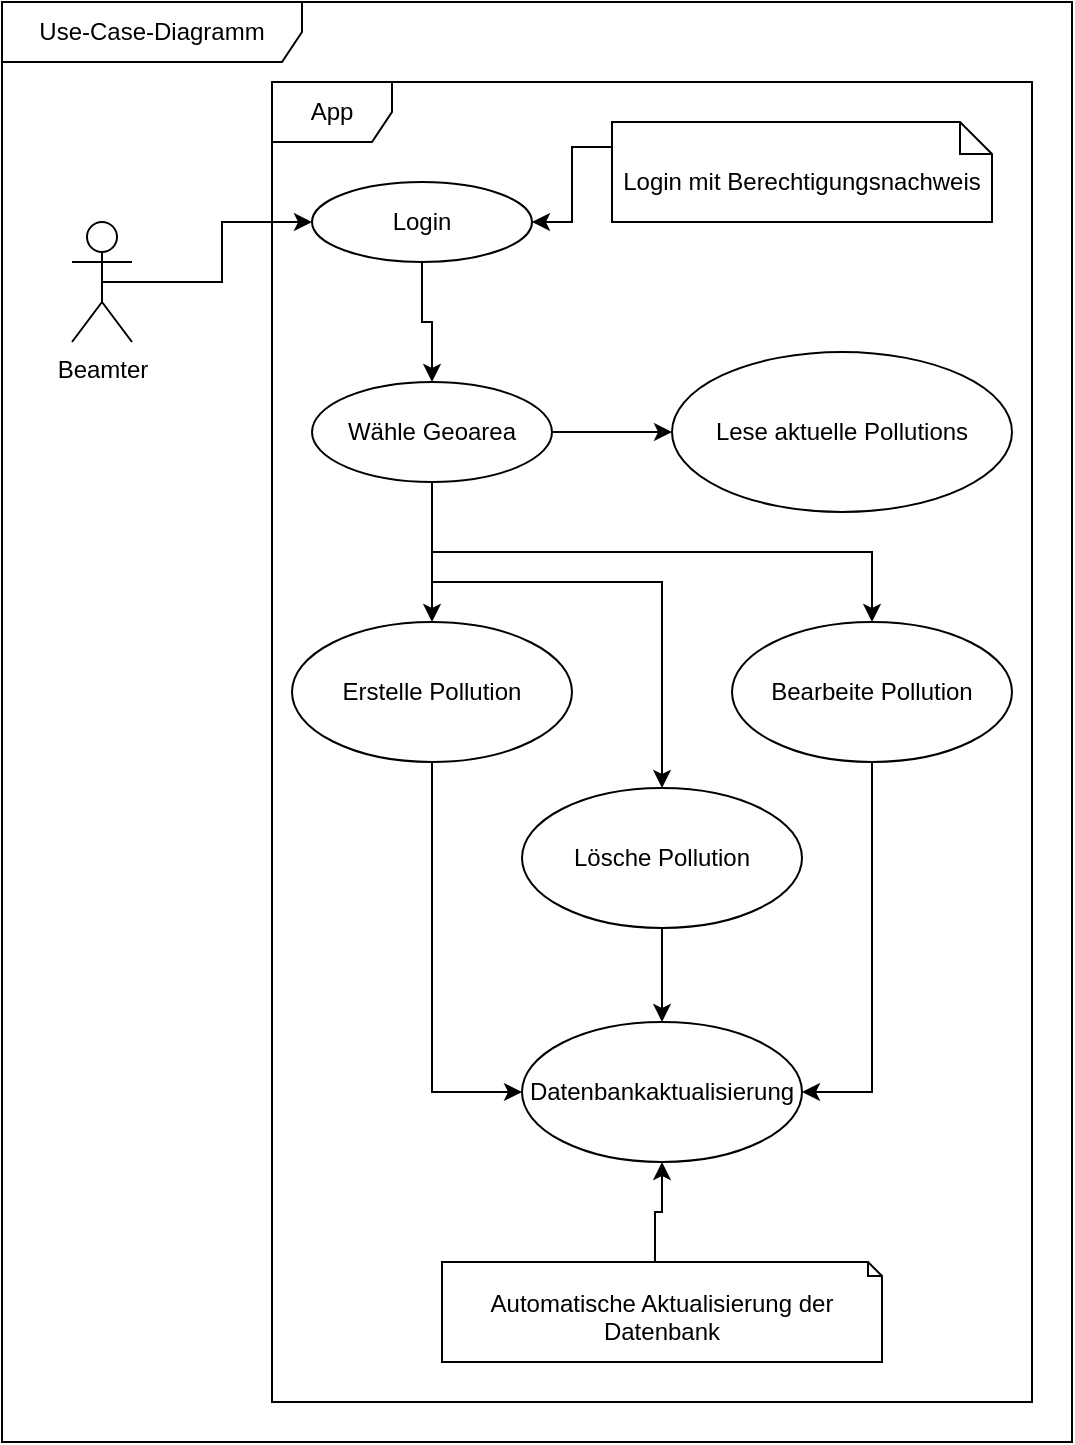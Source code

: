 <mxfile version="22.0.4" type="device">
  <diagram name="Page-1" id="e7e014a7-5840-1c2e-5031-d8a46d1fe8dd">
    <mxGraphModel dx="2074" dy="1110" grid="1" gridSize="10" guides="1" tooltips="1" connect="1" arrows="1" fold="1" page="1" pageScale="1" pageWidth="1169" pageHeight="826" background="none" math="0" shadow="0">
      <root>
        <mxCell id="0" />
        <mxCell id="1" parent="0" />
        <mxCell id="2gSX2F4eT0yf_tqlvJ8g-43" value="Use-Case-Diagramm" style="shape=umlFrame;whiteSpace=wrap;html=1;pointerEvents=0;width=150;height=30;" vertex="1" parent="1">
          <mxGeometry x="325" y="20" width="535" height="720" as="geometry" />
        </mxCell>
        <mxCell id="2gSX2F4eT0yf_tqlvJ8g-49" style="edgeStyle=orthogonalEdgeStyle;rounded=0;orthogonalLoop=1;jettySize=auto;html=1;exitX=0.5;exitY=0.5;exitDx=0;exitDy=0;exitPerimeter=0;" edge="1" parent="1" source="2gSX2F4eT0yf_tqlvJ8g-44" target="2gSX2F4eT0yf_tqlvJ8g-48">
          <mxGeometry relative="1" as="geometry" />
        </mxCell>
        <mxCell id="2gSX2F4eT0yf_tqlvJ8g-44" value="Beamter" style="shape=umlActor;verticalLabelPosition=bottom;verticalAlign=top;html=1;outlineConnect=0;" vertex="1" parent="1">
          <mxGeometry x="360" y="130" width="30" height="60" as="geometry" />
        </mxCell>
        <mxCell id="2gSX2F4eT0yf_tqlvJ8g-45" value="App" style="shape=umlFrame;whiteSpace=wrap;html=1;pointerEvents=0;" vertex="1" parent="1">
          <mxGeometry x="460" y="60" width="380" height="660" as="geometry" />
        </mxCell>
        <mxCell id="2gSX2F4eT0yf_tqlvJ8g-56" style="edgeStyle=orthogonalEdgeStyle;rounded=0;orthogonalLoop=1;jettySize=auto;html=1;exitX=0.5;exitY=1;exitDx=0;exitDy=0;entryX=0.5;entryY=0;entryDx=0;entryDy=0;" edge="1" parent="1" source="2gSX2F4eT0yf_tqlvJ8g-48" target="2gSX2F4eT0yf_tqlvJ8g-55">
          <mxGeometry relative="1" as="geometry" />
        </mxCell>
        <mxCell id="2gSX2F4eT0yf_tqlvJ8g-48" value="Login" style="ellipse;whiteSpace=wrap;html=1;" vertex="1" parent="1">
          <mxGeometry x="480" y="110" width="110" height="40" as="geometry" />
        </mxCell>
        <mxCell id="2gSX2F4eT0yf_tqlvJ8g-54" style="edgeStyle=orthogonalEdgeStyle;rounded=0;orthogonalLoop=1;jettySize=auto;html=1;exitX=0;exitY=0;exitDx=107.5;exitDy=12.5;exitPerimeter=0;" edge="1" parent="1" source="2gSX2F4eT0yf_tqlvJ8g-52" target="2gSX2F4eT0yf_tqlvJ8g-48">
          <mxGeometry relative="1" as="geometry" />
        </mxCell>
        <mxCell id="2gSX2F4eT0yf_tqlvJ8g-52" value="Login mit Berechtigungsnachweis" style="shape=note2;boundedLbl=1;whiteSpace=wrap;html=1;size=16;verticalAlign=top;align=center;" vertex="1" parent="1">
          <mxGeometry x="630" y="80" width="190" height="50" as="geometry" />
        </mxCell>
        <mxCell id="2gSX2F4eT0yf_tqlvJ8g-58" style="edgeStyle=orthogonalEdgeStyle;rounded=0;orthogonalLoop=1;jettySize=auto;html=1;exitX=1;exitY=0.5;exitDx=0;exitDy=0;entryX=0;entryY=0.5;entryDx=0;entryDy=0;" edge="1" parent="1" source="2gSX2F4eT0yf_tqlvJ8g-55" target="2gSX2F4eT0yf_tqlvJ8g-57">
          <mxGeometry relative="1" as="geometry" />
        </mxCell>
        <mxCell id="2gSX2F4eT0yf_tqlvJ8g-60" style="edgeStyle=orthogonalEdgeStyle;rounded=0;orthogonalLoop=1;jettySize=auto;html=1;exitX=0.5;exitY=1;exitDx=0;exitDy=0;" edge="1" parent="1" source="2gSX2F4eT0yf_tqlvJ8g-55" target="2gSX2F4eT0yf_tqlvJ8g-59">
          <mxGeometry relative="1" as="geometry" />
        </mxCell>
        <mxCell id="2gSX2F4eT0yf_tqlvJ8g-62" style="edgeStyle=orthogonalEdgeStyle;rounded=0;orthogonalLoop=1;jettySize=auto;html=1;exitX=0.5;exitY=1;exitDx=0;exitDy=0;" edge="1" parent="1" source="2gSX2F4eT0yf_tqlvJ8g-55" target="2gSX2F4eT0yf_tqlvJ8g-61">
          <mxGeometry relative="1" as="geometry" />
        </mxCell>
        <mxCell id="2gSX2F4eT0yf_tqlvJ8g-64" style="edgeStyle=orthogonalEdgeStyle;rounded=0;orthogonalLoop=1;jettySize=auto;html=1;exitX=0.5;exitY=1;exitDx=0;exitDy=0;" edge="1" parent="1" source="2gSX2F4eT0yf_tqlvJ8g-55" target="2gSX2F4eT0yf_tqlvJ8g-63">
          <mxGeometry relative="1" as="geometry">
            <Array as="points">
              <mxPoint x="540" y="310" />
              <mxPoint x="655" y="310" />
            </Array>
          </mxGeometry>
        </mxCell>
        <mxCell id="2gSX2F4eT0yf_tqlvJ8g-55" value="Wähle Geoarea" style="ellipse;whiteSpace=wrap;html=1;" vertex="1" parent="1">
          <mxGeometry x="480" y="210" width="120" height="50" as="geometry" />
        </mxCell>
        <mxCell id="2gSX2F4eT0yf_tqlvJ8g-57" value="Lese aktuelle Pollutions" style="ellipse;whiteSpace=wrap;html=1;" vertex="1" parent="1">
          <mxGeometry x="660" y="195" width="170" height="80" as="geometry" />
        </mxCell>
        <mxCell id="2gSX2F4eT0yf_tqlvJ8g-66" style="edgeStyle=orthogonalEdgeStyle;rounded=0;orthogonalLoop=1;jettySize=auto;html=1;exitX=0.5;exitY=1;exitDx=0;exitDy=0;entryX=0;entryY=0.5;entryDx=0;entryDy=0;" edge="1" parent="1" source="2gSX2F4eT0yf_tqlvJ8g-59" target="2gSX2F4eT0yf_tqlvJ8g-65">
          <mxGeometry relative="1" as="geometry" />
        </mxCell>
        <mxCell id="2gSX2F4eT0yf_tqlvJ8g-59" value="Erstelle Pollution" style="ellipse;whiteSpace=wrap;html=1;" vertex="1" parent="1">
          <mxGeometry x="470" y="330" width="140" height="70" as="geometry" />
        </mxCell>
        <mxCell id="2gSX2F4eT0yf_tqlvJ8g-68" style="edgeStyle=orthogonalEdgeStyle;rounded=0;orthogonalLoop=1;jettySize=auto;html=1;exitX=0.5;exitY=1;exitDx=0;exitDy=0;entryX=1;entryY=0.5;entryDx=0;entryDy=0;" edge="1" parent="1" source="2gSX2F4eT0yf_tqlvJ8g-61" target="2gSX2F4eT0yf_tqlvJ8g-65">
          <mxGeometry relative="1" as="geometry" />
        </mxCell>
        <mxCell id="2gSX2F4eT0yf_tqlvJ8g-61" value="Bearbeite Pollution" style="ellipse;whiteSpace=wrap;html=1;" vertex="1" parent="1">
          <mxGeometry x="690" y="330" width="140" height="70" as="geometry" />
        </mxCell>
        <mxCell id="2gSX2F4eT0yf_tqlvJ8g-67" style="edgeStyle=orthogonalEdgeStyle;rounded=0;orthogonalLoop=1;jettySize=auto;html=1;exitX=0.5;exitY=1;exitDx=0;exitDy=0;" edge="1" parent="1" source="2gSX2F4eT0yf_tqlvJ8g-63" target="2gSX2F4eT0yf_tqlvJ8g-65">
          <mxGeometry relative="1" as="geometry" />
        </mxCell>
        <mxCell id="2gSX2F4eT0yf_tqlvJ8g-63" value="Lösche Pollution" style="ellipse;whiteSpace=wrap;html=1;" vertex="1" parent="1">
          <mxGeometry x="585" y="413" width="140" height="70" as="geometry" />
        </mxCell>
        <mxCell id="2gSX2F4eT0yf_tqlvJ8g-65" value="Datenbankaktualisierung" style="ellipse;whiteSpace=wrap;html=1;" vertex="1" parent="1">
          <mxGeometry x="585" y="530" width="140" height="70" as="geometry" />
        </mxCell>
        <mxCell id="2gSX2F4eT0yf_tqlvJ8g-70" style="edgeStyle=orthogonalEdgeStyle;rounded=0;orthogonalLoop=1;jettySize=auto;html=1;exitX=0;exitY=0;exitDx=106.5;exitDy=0;exitPerimeter=0;entryX=0.5;entryY=1;entryDx=0;entryDy=0;" edge="1" parent="1" source="2gSX2F4eT0yf_tqlvJ8g-69" target="2gSX2F4eT0yf_tqlvJ8g-65">
          <mxGeometry relative="1" as="geometry" />
        </mxCell>
        <mxCell id="2gSX2F4eT0yf_tqlvJ8g-69" value="Automatische Aktualisierung der Datenbank" style="shape=note2;boundedLbl=1;whiteSpace=wrap;html=1;size=7;verticalAlign=top;align=center;" vertex="1" parent="1">
          <mxGeometry x="545" y="650" width="220" height="50" as="geometry" />
        </mxCell>
      </root>
    </mxGraphModel>
  </diagram>
</mxfile>
